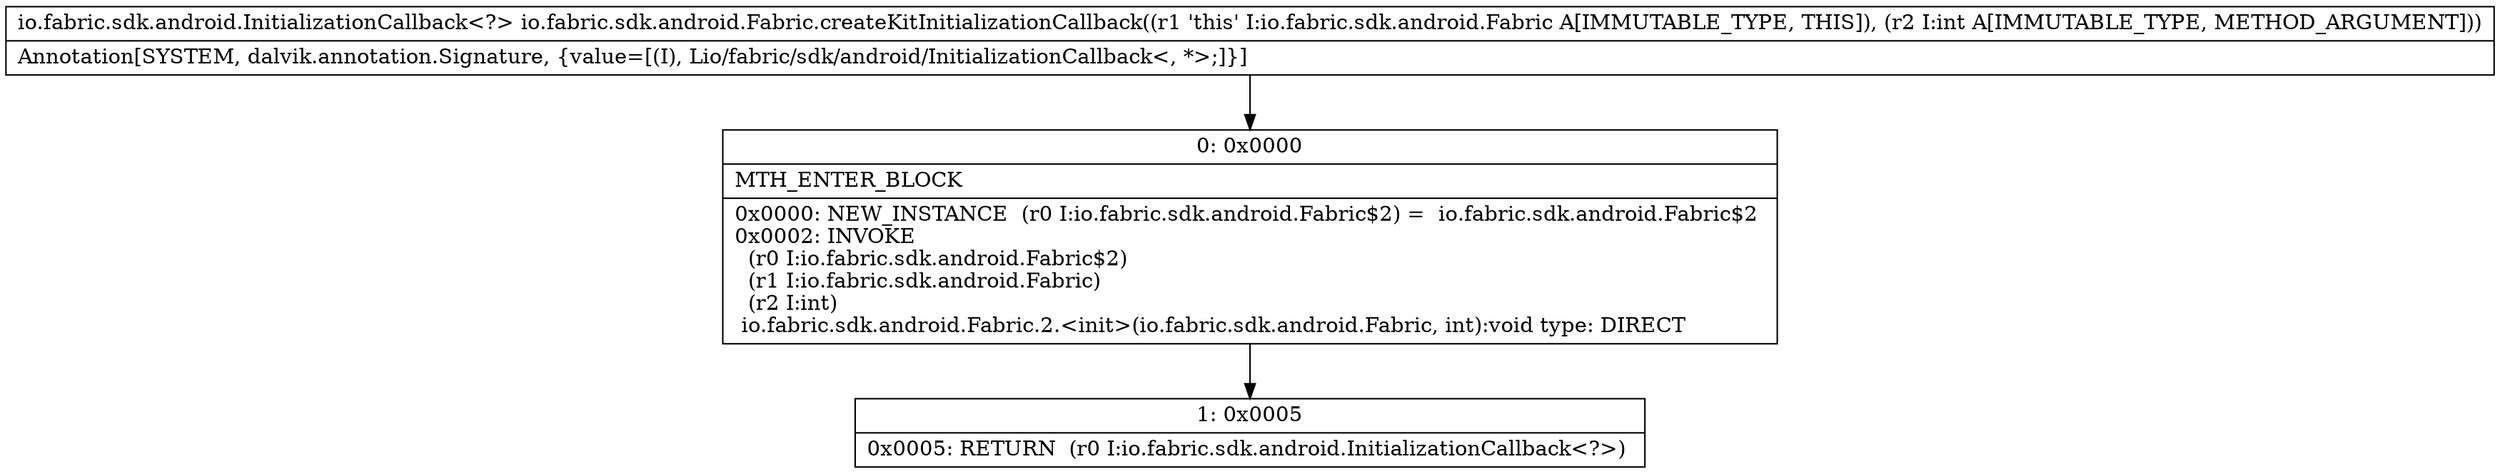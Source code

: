 digraph "CFG forio.fabric.sdk.android.Fabric.createKitInitializationCallback(I)Lio\/fabric\/sdk\/android\/InitializationCallback;" {
Node_0 [shape=record,label="{0\:\ 0x0000|MTH_ENTER_BLOCK\l|0x0000: NEW_INSTANCE  (r0 I:io.fabric.sdk.android.Fabric$2) =  io.fabric.sdk.android.Fabric$2 \l0x0002: INVOKE  \l  (r0 I:io.fabric.sdk.android.Fabric$2)\l  (r1 I:io.fabric.sdk.android.Fabric)\l  (r2 I:int)\l io.fabric.sdk.android.Fabric.2.\<init\>(io.fabric.sdk.android.Fabric, int):void type: DIRECT \l}"];
Node_1 [shape=record,label="{1\:\ 0x0005|0x0005: RETURN  (r0 I:io.fabric.sdk.android.InitializationCallback\<?\>) \l}"];
MethodNode[shape=record,label="{io.fabric.sdk.android.InitializationCallback\<?\> io.fabric.sdk.android.Fabric.createKitInitializationCallback((r1 'this' I:io.fabric.sdk.android.Fabric A[IMMUTABLE_TYPE, THIS]), (r2 I:int A[IMMUTABLE_TYPE, METHOD_ARGUMENT]))  | Annotation[SYSTEM, dalvik.annotation.Signature, \{value=[(I), Lio\/fabric\/sdk\/android\/InitializationCallback\<, *\>;]\}]\l}"];
MethodNode -> Node_0;
Node_0 -> Node_1;
}

